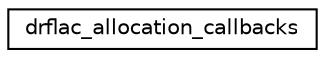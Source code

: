 digraph "Graphical Class Hierarchy"
{
 // LATEX_PDF_SIZE
  edge [fontname="Helvetica",fontsize="10",labelfontname="Helvetica",labelfontsize="10"];
  node [fontname="Helvetica",fontsize="10",shape=record];
  rankdir="LR";
  Node0 [label="drflac_allocation_callbacks",height=0.2,width=0.4,color="black", fillcolor="white", style="filled",URL="$structdrflac__allocation__callbacks.html",tooltip=" "];
}
